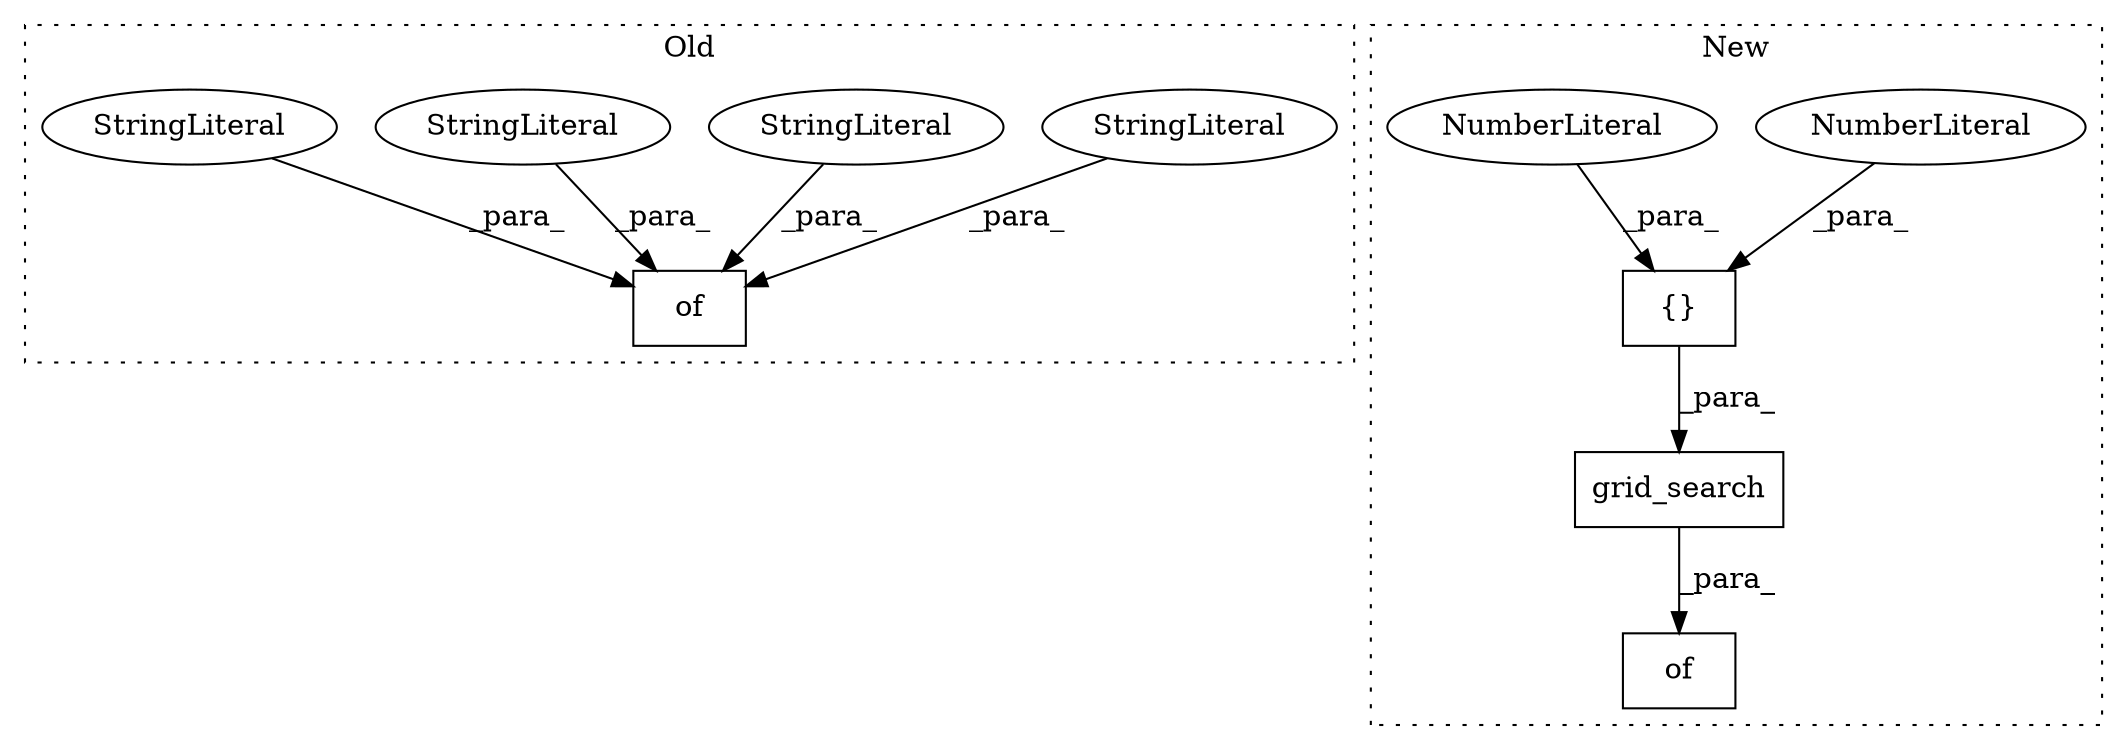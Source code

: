 digraph G {
subgraph cluster0 {
1 [label="of" a="32" s="1641,1888" l="3,1" shape="box"];
5 [label="StringLiteral" a="45" s="1674" l="14" shape="ellipse"];
6 [label="StringLiteral" a="45" s="1644" l="15" shape="ellipse"];
7 [label="StringLiteral" a="45" s="1872" l="9" shape="ellipse"];
10 [label="StringLiteral" a="45" s="1882" l="6" shape="ellipse"];
label = "Old";
style="dotted";
}
subgraph cluster1 {
2 [label="grid_search" a="32" s="1888,1925" l="12,1" shape="box"];
3 [label="{}" a="4" s="1911,1924" l="1,1" shape="box"];
4 [label="of" a="32" s="1875,1926" l="3,1" shape="box"];
8 [label="NumberLiteral" a="34" s="1912" l="6" shape="ellipse"];
9 [label="NumberLiteral" a="34" s="1919" l="5" shape="ellipse"];
label = "New";
style="dotted";
}
2 -> 4 [label="_para_"];
3 -> 2 [label="_para_"];
5 -> 1 [label="_para_"];
6 -> 1 [label="_para_"];
7 -> 1 [label="_para_"];
8 -> 3 [label="_para_"];
9 -> 3 [label="_para_"];
10 -> 1 [label="_para_"];
}